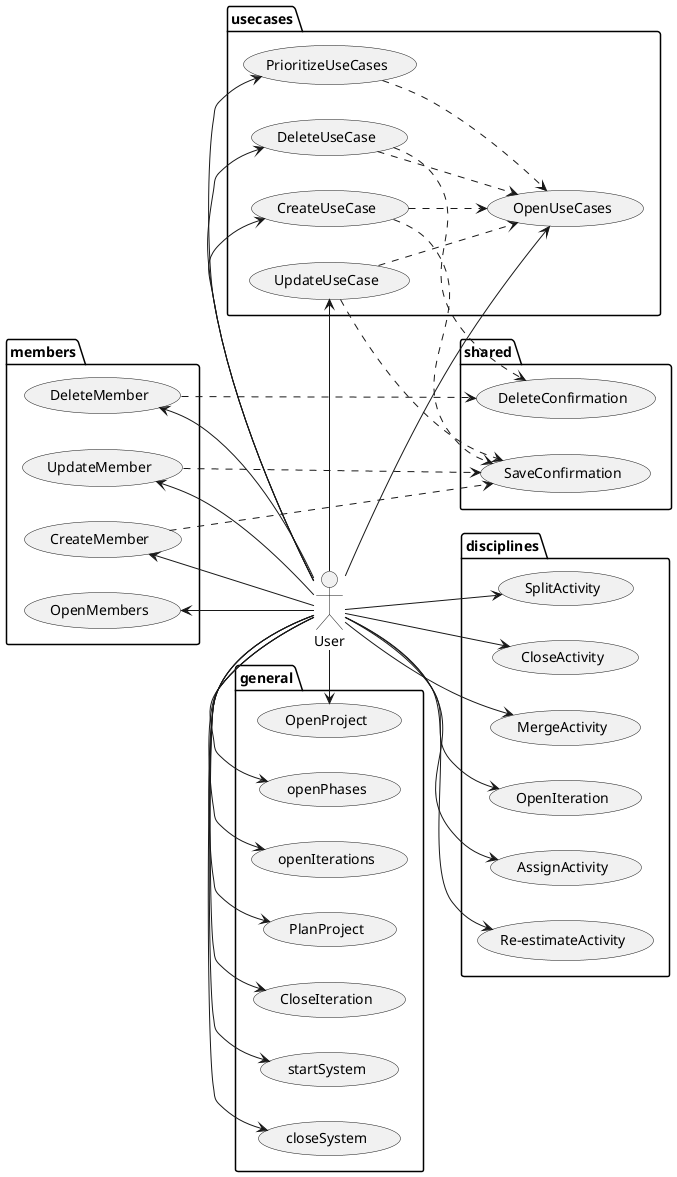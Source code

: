 @startuml
left to right direction

actor "User" as user

package general {
    :user: -left--> (startSystem)
    :user: -left--> (closeSystem)
    :user: -left--> (OpenProject)
    :user: -left--> (openPhases)
    :user: -left--> (openIterations)
    :user: -left--> (PlanProject)
    :user: -left--> (CloseIteration)
}

package members {
    :user: -up-> (OpenMembers)
    :user: -up-> (CreateMember)
    :user: -up-> (UpdateMember)
    :user: -up-> (DeleteMember)
}

package usecases {
    :user: -right-> (OpenUseCases)
    :user: -right-> (CreateUseCase)
    :user: -right-> (DeleteUseCase)
    :user: -right-> (UpdateUseCase)
    :user: -right-> (PrioritizeUseCases)

    (CreateUseCase) ..> (OpenUseCases)
    (DeleteUseCase) ..> (OpenUseCases)
    (UpdateUseCase) ..> (OpenUseCases)
    (PrioritizeUseCases) ..> (OpenUseCases)

}

package disciplines {
    :user: -down-> (OpenIteration)
    :user: -down-> (AssignActivity)
    :user: -down-> (Re-estimateActivity)
    :user: -down-> (SplitActivity)
    :user: -down-> (CloseActivity)
    :user: -down-> (MergeActivity)
}

package shared {
    (DeleteConfirmation)
    (SaveConfirmation)

    (DeleteUseCase) ..> (DeleteConfirmation)
    (DeleteMember) ..> (DeleteConfirmation)

    (CreateUseCase) ..> (SaveConfirmation)
    (CreateMember) ..> (SaveConfirmation)

    (UpdateUseCase) ..> (SaveConfirmation)
    (UpdateMember) ..> (SaveConfirmation)
}

@enduml
